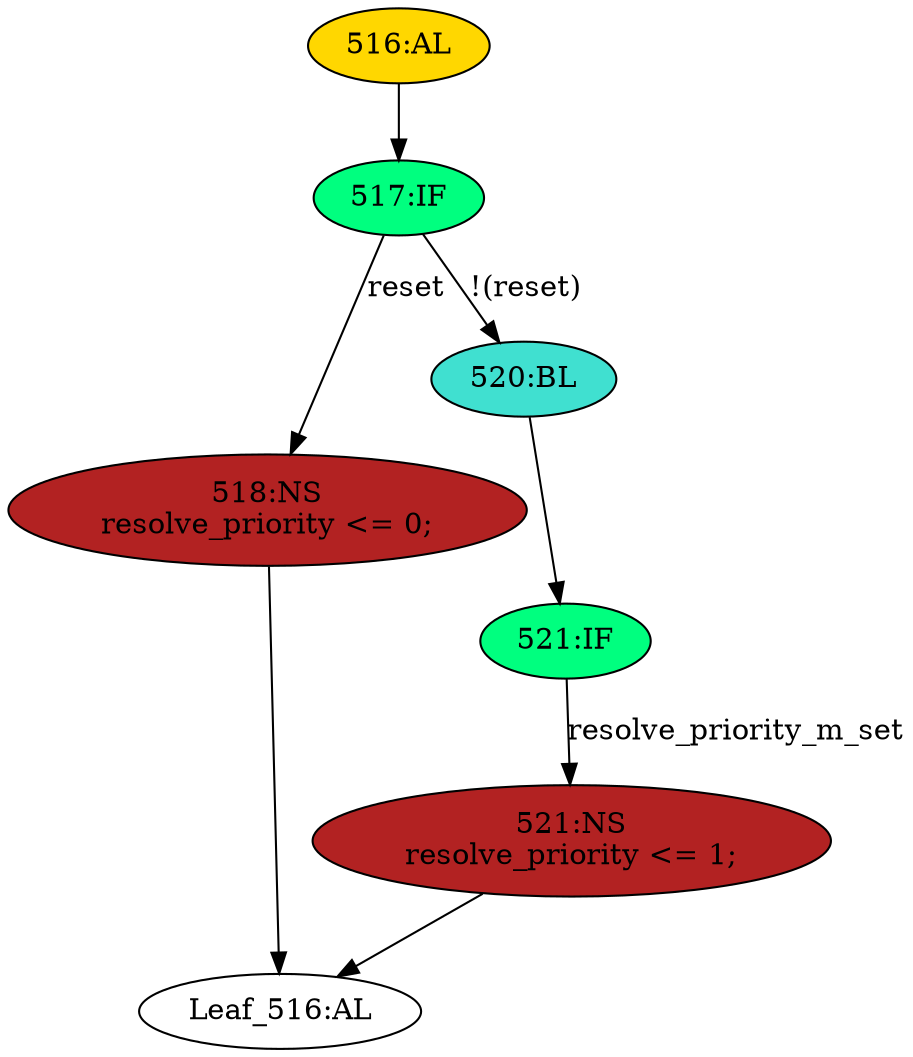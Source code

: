 strict digraph "" {
	node [label="\N"];
	"521:IF"	 [ast="<pyverilog.vparser.ast.IfStatement object at 0x7f1980a56e10>",
		fillcolor=springgreen,
		label="521:IF",
		statements="[]",
		style=filled,
		typ=IfStatement];
	"521:NS"	 [ast="<pyverilog.vparser.ast.NonblockingSubstitution object at 0x7f1980a56e50>",
		fillcolor=firebrick,
		label="521:NS
resolve_priority <= 1;",
		statements="[<pyverilog.vparser.ast.NonblockingSubstitution object at 0x7f1980a56e50>]",
		style=filled,
		typ=NonblockingSubstitution];
	"521:IF" -> "521:NS"	 [cond="['resolve_priority_m_set']",
		label=resolve_priority_m_set,
		lineno=521];
	"Leaf_516:AL"	 [def_var="['resolve_priority']",
		label="Leaf_516:AL"];
	"521:NS" -> "Leaf_516:AL"	 [cond="[]",
		lineno=None];
	"517:IF"	 [ast="<pyverilog.vparser.ast.IfStatement object at 0x7f1980a5d090>",
		fillcolor=springgreen,
		label="517:IF",
		statements="[]",
		style=filled,
		typ=IfStatement];
	"518:NS"	 [ast="<pyverilog.vparser.ast.NonblockingSubstitution object at 0x7f1980a5d110>",
		fillcolor=firebrick,
		label="518:NS
resolve_priority <= 0;",
		statements="[<pyverilog.vparser.ast.NonblockingSubstitution object at 0x7f1980a5d110>]",
		style=filled,
		typ=NonblockingSubstitution];
	"517:IF" -> "518:NS"	 [cond="['reset']",
		label=reset,
		lineno=517];
	"520:BL"	 [ast="<pyverilog.vparser.ast.Block object at 0x7f1980a5d0d0>",
		fillcolor=turquoise,
		label="520:BL",
		statements="[]",
		style=filled,
		typ=Block];
	"517:IF" -> "520:BL"	 [cond="['reset']",
		label="!(reset)",
		lineno=517];
	"516:AL"	 [ast="<pyverilog.vparser.ast.Always object at 0x7f1980a5d2d0>",
		clk_sens=True,
		fillcolor=gold,
		label="516:AL",
		sens="['ck', 'reset']",
		statements="[]",
		style=filled,
		typ=Always,
		use_var="['resolve_priority_m_set', 'reset']"];
	"516:AL" -> "517:IF"	 [cond="[]",
		lineno=None];
	"518:NS" -> "Leaf_516:AL"	 [cond="[]",
		lineno=None];
	"520:BL" -> "521:IF"	 [cond="[]",
		lineno=None];
}
